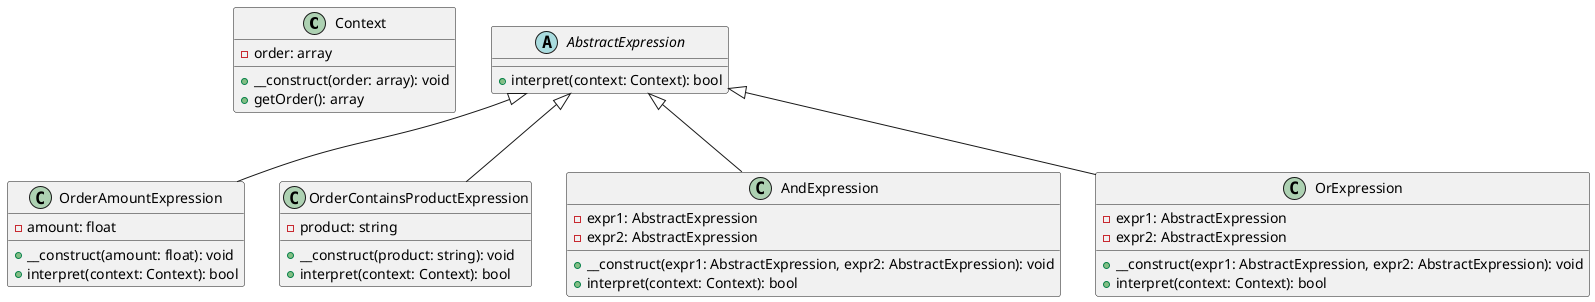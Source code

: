 @startuml

class Context {
    -order: array
    +__construct(order: array): void
    +getOrder(): array
}

abstract class AbstractExpression {
    +interpret(context: Context): bool
}

class OrderAmountExpression {
    -amount: float
    +__construct(amount: float): void
    +interpret(context: Context): bool
}

class OrderContainsProductExpression {
    -product: string
    +__construct(product: string): void
    +interpret(context: Context): bool
}

class AndExpression {
    -expr1: AbstractExpression
    -expr2: AbstractExpression
    +__construct(expr1: AbstractExpression, expr2: AbstractExpression): void
    +interpret(context: Context): bool
}

class OrExpression {
    -expr1: AbstractExpression
    -expr2: AbstractExpression
    +__construct(expr1: AbstractExpression, expr2: AbstractExpression): void
    +interpret(context: Context): bool
}

AbstractExpression <|-- OrderAmountExpression
AbstractExpression <|-- OrderContainsProductExpression
AbstractExpression <|-- AndExpression
AbstractExpression <|-- OrExpression

@enduml